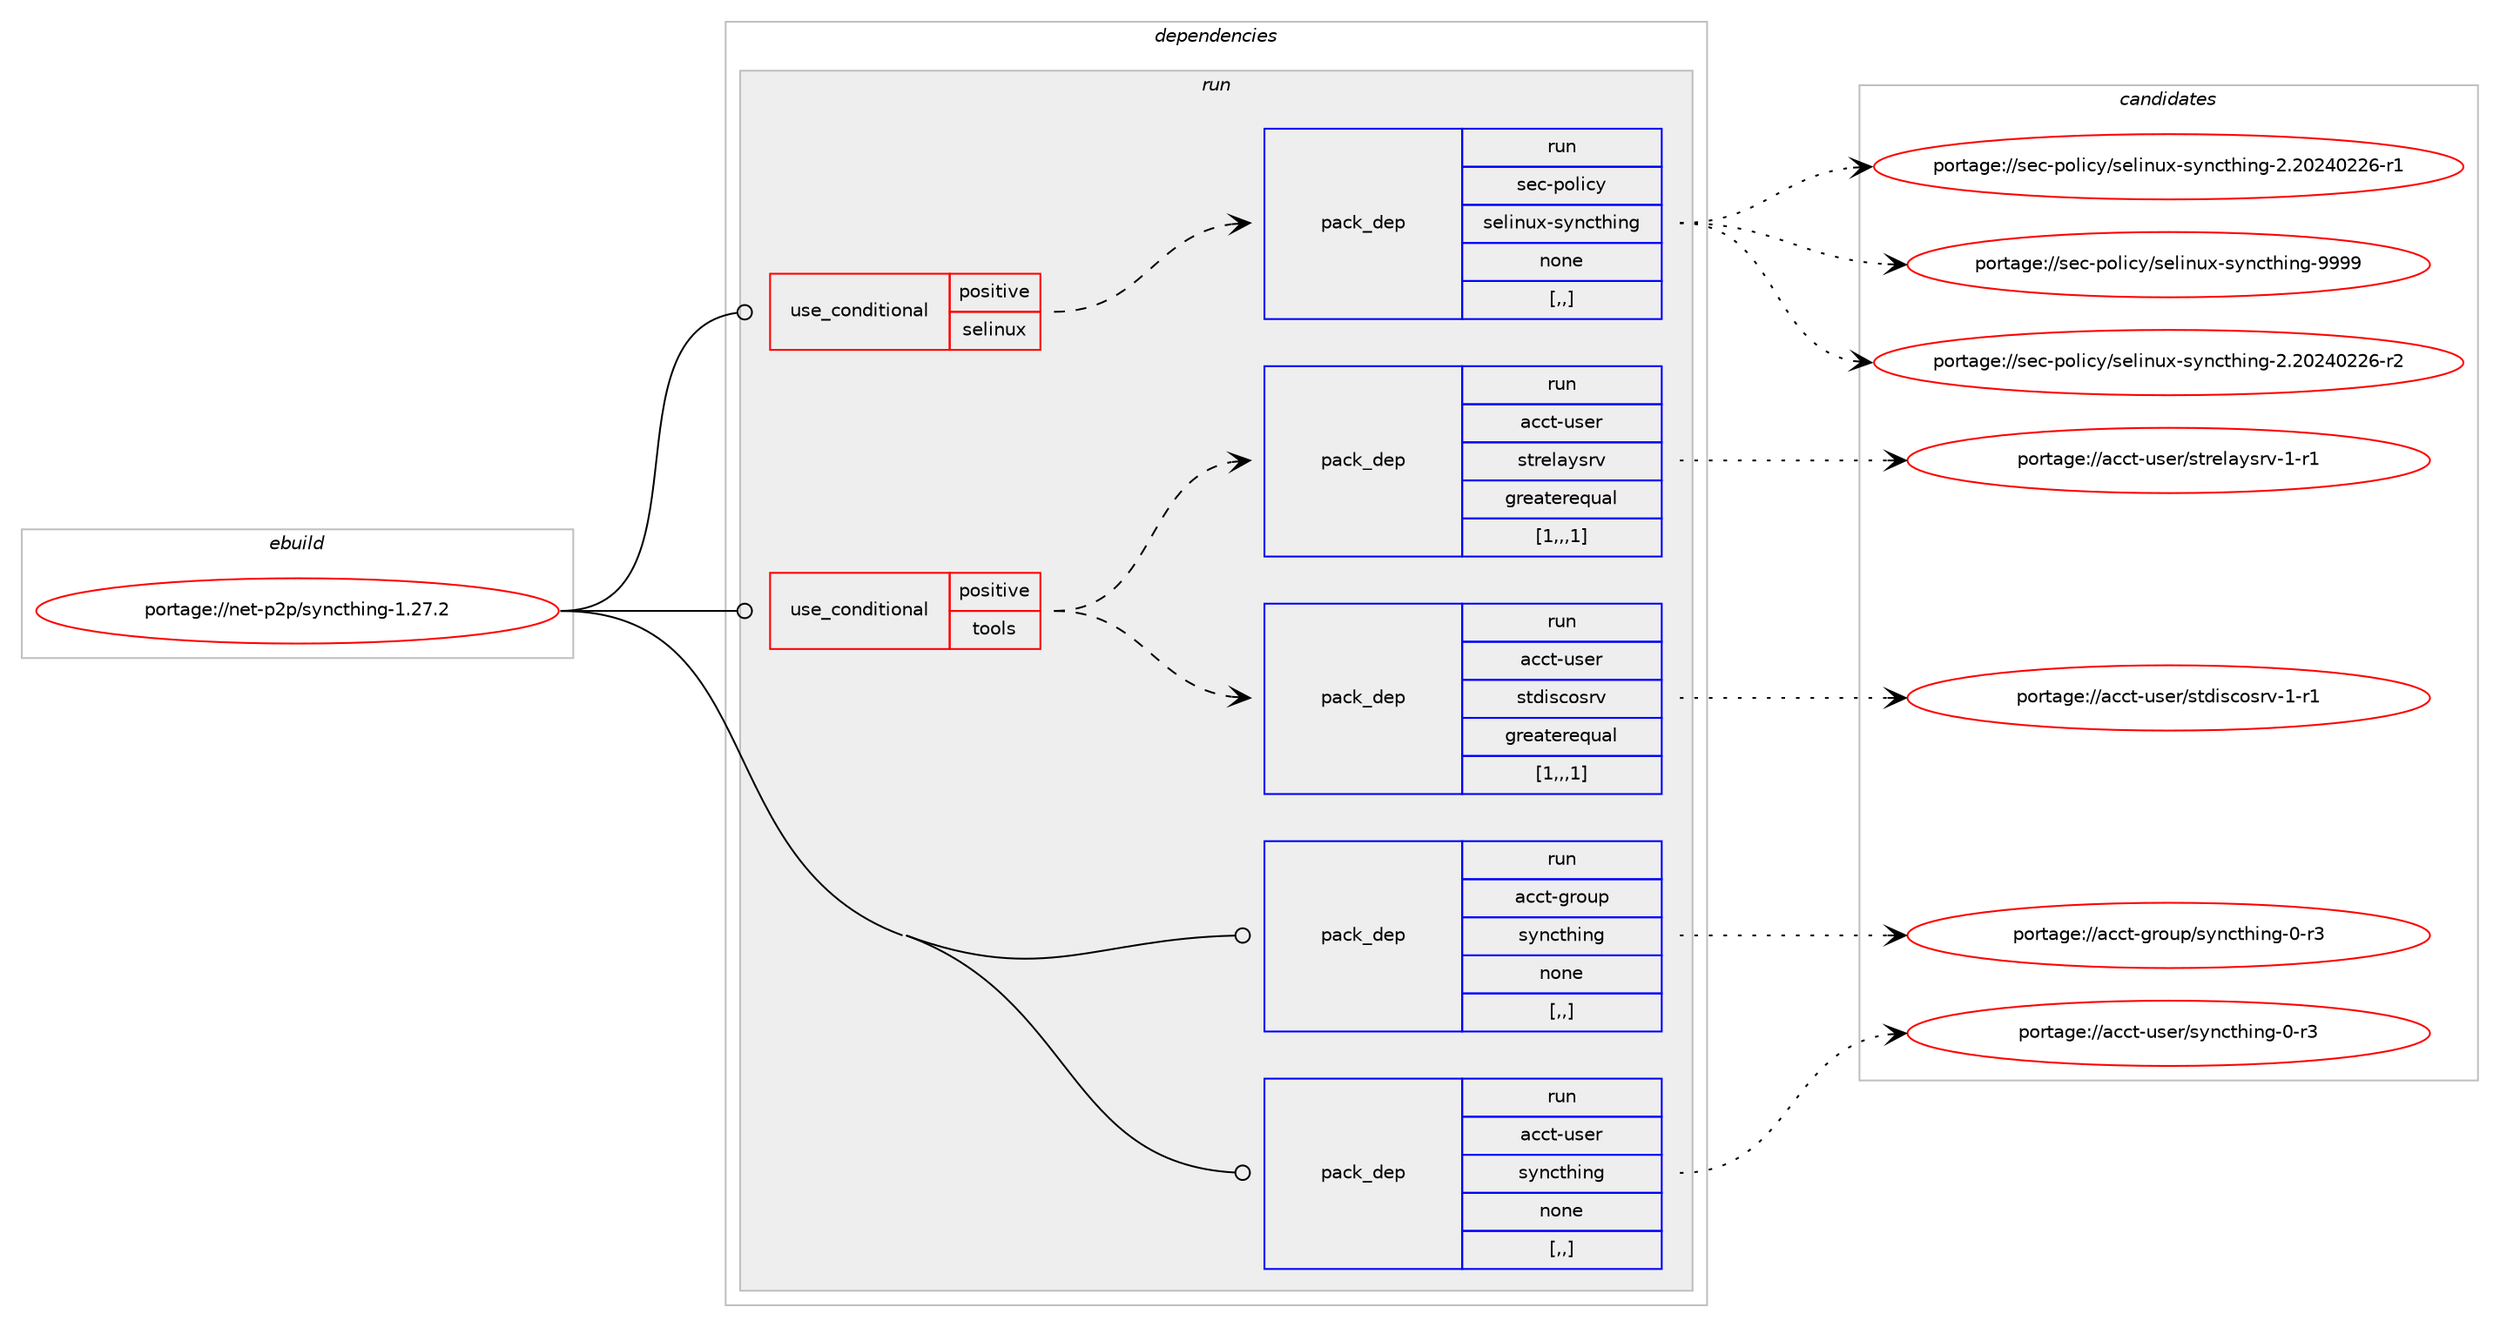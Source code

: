 digraph prolog {

# *************
# Graph options
# *************

newrank=true;
concentrate=true;
compound=true;
graph [rankdir=LR,fontname=Helvetica,fontsize=10,ranksep=1.5];#, ranksep=2.5, nodesep=0.2];
edge  [arrowhead=vee];
node  [fontname=Helvetica,fontsize=10];

# **********
# The ebuild
# **********

subgraph cluster_leftcol {
color=gray;
label=<<i>ebuild</i>>;
id [label="portage://net-p2p/syncthing-1.27.2", color=red, width=4, href="../net-p2p/syncthing-1.27.2.svg"];
}

# ****************
# The dependencies
# ****************

subgraph cluster_midcol {
color=gray;
label=<<i>dependencies</i>>;
subgraph cluster_compile {
fillcolor="#eeeeee";
style=filled;
label=<<i>compile</i>>;
}
subgraph cluster_compileandrun {
fillcolor="#eeeeee";
style=filled;
label=<<i>compile and run</i>>;
}
subgraph cluster_run {
fillcolor="#eeeeee";
style=filled;
label=<<i>run</i>>;
subgraph cond234361 {
dependency891918 [label=<<TABLE BORDER="0" CELLBORDER="1" CELLSPACING="0" CELLPADDING="4"><TR><TD ROWSPAN="3" CELLPADDING="10">use_conditional</TD></TR><TR><TD>positive</TD></TR><TR><TD>selinux</TD></TR></TABLE>>, shape=none, color=red];
subgraph pack651035 {
dependency891919 [label=<<TABLE BORDER="0" CELLBORDER="1" CELLSPACING="0" CELLPADDING="4" WIDTH="220"><TR><TD ROWSPAN="6" CELLPADDING="30">pack_dep</TD></TR><TR><TD WIDTH="110">run</TD></TR><TR><TD>sec-policy</TD></TR><TR><TD>selinux-syncthing</TD></TR><TR><TD>none</TD></TR><TR><TD>[,,]</TD></TR></TABLE>>, shape=none, color=blue];
}
dependency891918:e -> dependency891919:w [weight=20,style="dashed",arrowhead="vee"];
}
id:e -> dependency891918:w [weight=20,style="solid",arrowhead="odot"];
subgraph cond234362 {
dependency891920 [label=<<TABLE BORDER="0" CELLBORDER="1" CELLSPACING="0" CELLPADDING="4"><TR><TD ROWSPAN="3" CELLPADDING="10">use_conditional</TD></TR><TR><TD>positive</TD></TR><TR><TD>tools</TD></TR></TABLE>>, shape=none, color=red];
subgraph pack651036 {
dependency891921 [label=<<TABLE BORDER="0" CELLBORDER="1" CELLSPACING="0" CELLPADDING="4" WIDTH="220"><TR><TD ROWSPAN="6" CELLPADDING="30">pack_dep</TD></TR><TR><TD WIDTH="110">run</TD></TR><TR><TD>acct-user</TD></TR><TR><TD>stdiscosrv</TD></TR><TR><TD>greaterequal</TD></TR><TR><TD>[1,,,1]</TD></TR></TABLE>>, shape=none, color=blue];
}
dependency891920:e -> dependency891921:w [weight=20,style="dashed",arrowhead="vee"];
subgraph pack651037 {
dependency891922 [label=<<TABLE BORDER="0" CELLBORDER="1" CELLSPACING="0" CELLPADDING="4" WIDTH="220"><TR><TD ROWSPAN="6" CELLPADDING="30">pack_dep</TD></TR><TR><TD WIDTH="110">run</TD></TR><TR><TD>acct-user</TD></TR><TR><TD>strelaysrv</TD></TR><TR><TD>greaterequal</TD></TR><TR><TD>[1,,,1]</TD></TR></TABLE>>, shape=none, color=blue];
}
dependency891920:e -> dependency891922:w [weight=20,style="dashed",arrowhead="vee"];
}
id:e -> dependency891920:w [weight=20,style="solid",arrowhead="odot"];
subgraph pack651038 {
dependency891923 [label=<<TABLE BORDER="0" CELLBORDER="1" CELLSPACING="0" CELLPADDING="4" WIDTH="220"><TR><TD ROWSPAN="6" CELLPADDING="30">pack_dep</TD></TR><TR><TD WIDTH="110">run</TD></TR><TR><TD>acct-group</TD></TR><TR><TD>syncthing</TD></TR><TR><TD>none</TD></TR><TR><TD>[,,]</TD></TR></TABLE>>, shape=none, color=blue];
}
id:e -> dependency891923:w [weight=20,style="solid",arrowhead="odot"];
subgraph pack651039 {
dependency891924 [label=<<TABLE BORDER="0" CELLBORDER="1" CELLSPACING="0" CELLPADDING="4" WIDTH="220"><TR><TD ROWSPAN="6" CELLPADDING="30">pack_dep</TD></TR><TR><TD WIDTH="110">run</TD></TR><TR><TD>acct-user</TD></TR><TR><TD>syncthing</TD></TR><TR><TD>none</TD></TR><TR><TD>[,,]</TD></TR></TABLE>>, shape=none, color=blue];
}
id:e -> dependency891924:w [weight=20,style="solid",arrowhead="odot"];
}
}

# **************
# The candidates
# **************

subgraph cluster_choices {
rank=same;
color=gray;
label=<<i>candidates</i>>;

subgraph choice651035 {
color=black;
nodesep=1;
choice1151019945112111108105991214711510110810511011712045115121110991161041051101034557575757 [label="portage://sec-policy/selinux-syncthing-9999", color=red, width=4,href="../sec-policy/selinux-syncthing-9999.svg"];
choice11510199451121111081059912147115101108105110117120451151211109911610410511010345504650485052485050544511450 [label="portage://sec-policy/selinux-syncthing-2.20240226-r2", color=red, width=4,href="../sec-policy/selinux-syncthing-2.20240226-r2.svg"];
choice11510199451121111081059912147115101108105110117120451151211109911610410511010345504650485052485050544511449 [label="portage://sec-policy/selinux-syncthing-2.20240226-r1", color=red, width=4,href="../sec-policy/selinux-syncthing-2.20240226-r1.svg"];
dependency891919:e -> choice1151019945112111108105991214711510110810511011712045115121110991161041051101034557575757:w [style=dotted,weight="100"];
dependency891919:e -> choice11510199451121111081059912147115101108105110117120451151211109911610410511010345504650485052485050544511450:w [style=dotted,weight="100"];
dependency891919:e -> choice11510199451121111081059912147115101108105110117120451151211109911610410511010345504650485052485050544511449:w [style=dotted,weight="100"];
}
subgraph choice651036 {
color=black;
nodesep=1;
choice97999911645117115101114471151161001051159911111511411845494511449 [label="portage://acct-user/stdiscosrv-1-r1", color=red, width=4,href="../acct-user/stdiscosrv-1-r1.svg"];
dependency891921:e -> choice97999911645117115101114471151161001051159911111511411845494511449:w [style=dotted,weight="100"];
}
subgraph choice651037 {
color=black;
nodesep=1;
choice97999911645117115101114471151161141011089712111511411845494511449 [label="portage://acct-user/strelaysrv-1-r1", color=red, width=4,href="../acct-user/strelaysrv-1-r1.svg"];
dependency891922:e -> choice97999911645117115101114471151161141011089712111511411845494511449:w [style=dotted,weight="100"];
}
subgraph choice651038 {
color=black;
nodesep=1;
choice97999911645103114111117112471151211109911610410511010345484511451 [label="portage://acct-group/syncthing-0-r3", color=red, width=4,href="../acct-group/syncthing-0-r3.svg"];
dependency891923:e -> choice97999911645103114111117112471151211109911610410511010345484511451:w [style=dotted,weight="100"];
}
subgraph choice651039 {
color=black;
nodesep=1;
choice97999911645117115101114471151211109911610410511010345484511451 [label="portage://acct-user/syncthing-0-r3", color=red, width=4,href="../acct-user/syncthing-0-r3.svg"];
dependency891924:e -> choice97999911645117115101114471151211109911610410511010345484511451:w [style=dotted,weight="100"];
}
}

}

